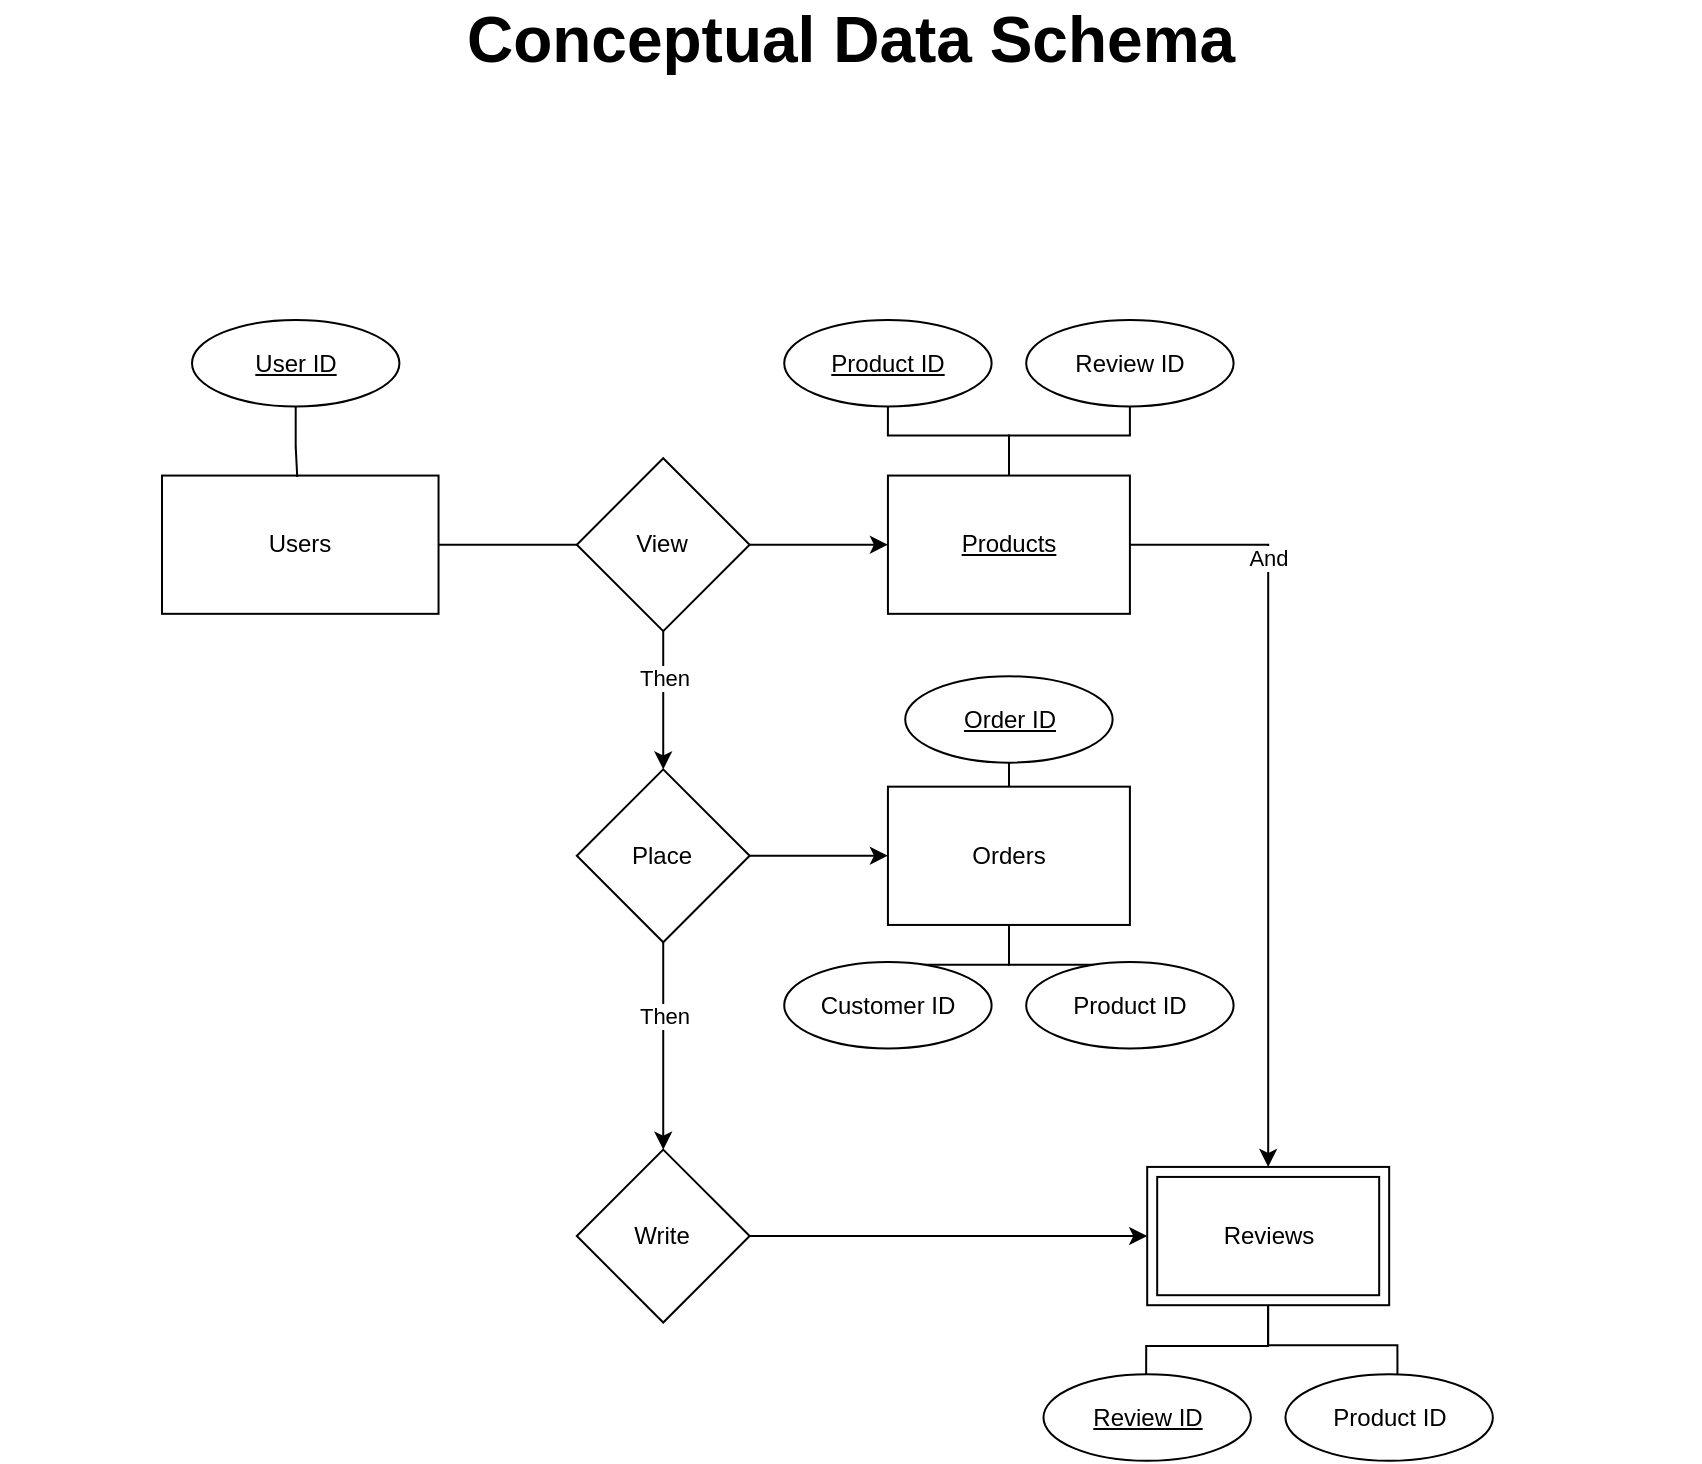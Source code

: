 <mxfile version="22.1.11" type="device">
  <diagram id="R2lEEEUBdFMjLlhIrx00" name="Page-1">
    <mxGraphModel dx="1091" dy="688" grid="0" gridSize="10" guides="1" tooltips="1" connect="0" arrows="1" fold="1" page="1" pageScale="1" pageWidth="850" pageHeight="1100" math="0" shadow="0" extFonts="Permanent Marker^https://fonts.googleapis.com/css?family=Permanent+Marker">
      <root>
        <mxCell id="0" />
        <mxCell id="1" parent="0" />
        <mxCell id="x-eYSmtHhTsa4RCsUitM-84" value="&lt;font style=&quot;font-size: 32px;&quot;&gt;Conceptual Data Schema&lt;/font&gt;" style="text;strokeColor=none;fillColor=none;html=1;fontSize=24;fontStyle=1;verticalAlign=middle;align=center;" parent="1" vertex="1">
          <mxGeometry y="120" width="850" height="40" as="geometry" />
        </mxCell>
        <mxCell id="x-eYSmtHhTsa4RCsUitM-45" value="User ID" style="ellipse;whiteSpace=wrap;html=1;align=center;fontStyle=4;" parent="1" vertex="1">
          <mxGeometry x="96.004" y="280" width="103.704" height="43.211" as="geometry" />
        </mxCell>
        <mxCell id="x-eYSmtHhTsa4RCsUitM-1" value="Users" style="html=1;dashed=0;whiteSpace=wrap;" parent="1" vertex="1">
          <mxGeometry x="81" y="357.779" width="138.272" height="69.137" as="geometry" />
        </mxCell>
        <mxCell id="x-eYSmtHhTsa4RCsUitM-16" value="Products" style="html=1;dashed=0;whiteSpace=wrap;fontStyle=4" parent="1" vertex="1">
          <mxGeometry x="443.963" y="357.779" width="120.988" height="69.137" as="geometry" />
        </mxCell>
        <mxCell id="x-eYSmtHhTsa4RCsUitM-43" style="edgeStyle=orthogonalEdgeStyle;rounded=0;orthogonalLoop=1;jettySize=auto;html=1;entryX=0;entryY=0.5;entryDx=0;entryDy=0;" parent="1" source="x-eYSmtHhTsa4RCsUitM-1" target="x-eYSmtHhTsa4RCsUitM-16" edge="1">
          <mxGeometry relative="1" as="geometry" />
        </mxCell>
        <mxCell id="x-eYSmtHhTsa4RCsUitM-24" value="Write" style="shape=rhombus;html=1;dashed=0;whiteSpace=wrap;perimeter=rhombusPerimeter;" parent="1" vertex="1">
          <mxGeometry x="288.407" y="694.822" width="86.42" height="86.421" as="geometry" />
        </mxCell>
        <mxCell id="x-eYSmtHhTsa4RCsUitM-86" style="edgeStyle=orthogonalEdgeStyle;rounded=0;orthogonalLoop=1;jettySize=auto;html=1;" parent="1" source="x-eYSmtHhTsa4RCsUitM-25" target="x-eYSmtHhTsa4RCsUitM-80" edge="1">
          <mxGeometry relative="1" as="geometry" />
        </mxCell>
        <mxCell id="x-eYSmtHhTsa4RCsUitM-90" style="edgeStyle=orthogonalEdgeStyle;rounded=0;orthogonalLoop=1;jettySize=auto;html=1;" parent="1" source="x-eYSmtHhTsa4RCsUitM-25" target="x-eYSmtHhTsa4RCsUitM-79" edge="1">
          <mxGeometry relative="1" as="geometry" />
        </mxCell>
        <mxCell id="x-eYSmtHhTsa4RCsUitM-25" value="Orders" style="html=1;dashed=0;whiteSpace=wrap;" parent="1" vertex="1">
          <mxGeometry x="443.963" y="513.337" width="120.988" height="69.137" as="geometry" />
        </mxCell>
        <mxCell id="x-eYSmtHhTsa4RCsUitM-19" value="View" style="shape=rhombus;html=1;dashed=0;whiteSpace=wrap;perimeter=rhombusPerimeter;" parent="1" vertex="1">
          <mxGeometry x="288.407" y="349.137" width="86.42" height="86.421" as="geometry" />
        </mxCell>
        <mxCell id="x-eYSmtHhTsa4RCsUitM-39" style="edgeStyle=orthogonalEdgeStyle;rounded=0;orthogonalLoop=1;jettySize=auto;html=1;" parent="1" source="x-eYSmtHhTsa4RCsUitM-23" target="x-eYSmtHhTsa4RCsUitM-24" edge="1">
          <mxGeometry relative="1" as="geometry" />
        </mxCell>
        <mxCell id="x-eYSmtHhTsa4RCsUitM-40" value="Then" style="edgeLabel;html=1;align=center;verticalAlign=middle;resizable=0;points=[];" parent="x-eYSmtHhTsa4RCsUitM-39" vertex="1" connectable="0">
          <mxGeometry x="-0.284" relative="1" as="geometry">
            <mxPoint as="offset" />
          </mxGeometry>
        </mxCell>
        <mxCell id="x-eYSmtHhTsa4RCsUitM-41" style="edgeStyle=orthogonalEdgeStyle;rounded=0;orthogonalLoop=1;jettySize=auto;html=1;" parent="1" source="x-eYSmtHhTsa4RCsUitM-23" target="x-eYSmtHhTsa4RCsUitM-25" edge="1">
          <mxGeometry relative="1" as="geometry" />
        </mxCell>
        <mxCell id="x-eYSmtHhTsa4RCsUitM-23" value="Place" style="shape=rhombus;html=1;dashed=0;whiteSpace=wrap;perimeter=rhombusPerimeter;" parent="1" vertex="1">
          <mxGeometry x="288.407" y="504.695" width="86.42" height="86.421" as="geometry" />
        </mxCell>
        <mxCell id="x-eYSmtHhTsa4RCsUitM-37" style="edgeStyle=orthogonalEdgeStyle;rounded=0;orthogonalLoop=1;jettySize=auto;html=1;" parent="1" source="x-eYSmtHhTsa4RCsUitM-19" target="x-eYSmtHhTsa4RCsUitM-23" edge="1">
          <mxGeometry relative="1" as="geometry" />
        </mxCell>
        <mxCell id="x-eYSmtHhTsa4RCsUitM-38" value="Then" style="edgeLabel;html=1;align=center;verticalAlign=middle;resizable=0;points=[];" parent="x-eYSmtHhTsa4RCsUitM-37" vertex="1" connectable="0">
          <mxGeometry x="-0.314" y="-1" relative="1" as="geometry">
            <mxPoint x="1" as="offset" />
          </mxGeometry>
        </mxCell>
        <mxCell id="x-eYSmtHhTsa4RCsUitM-49" style="edgeStyle=orthogonalEdgeStyle;rounded=0;orthogonalLoop=1;jettySize=auto;html=1;entryX=0.489;entryY=0.01;entryDx=0;entryDy=0;entryPerimeter=0;strokeColor=default;endArrow=none;endFill=0;" parent="1" source="x-eYSmtHhTsa4RCsUitM-45" target="x-eYSmtHhTsa4RCsUitM-1" edge="1">
          <mxGeometry relative="1" as="geometry" />
        </mxCell>
        <mxCell id="x-eYSmtHhTsa4RCsUitM-50" value="Review ID" style="ellipse;whiteSpace=wrap;html=1;align=center;" parent="1" vertex="1">
          <mxGeometry x="513.099" y="280" width="103.704" height="43.211" as="geometry" />
        </mxCell>
        <mxCell id="x-eYSmtHhTsa4RCsUitM-56" style="edgeStyle=orthogonalEdgeStyle;rounded=0;orthogonalLoop=1;jettySize=auto;html=1;endArrow=none;endFill=0;" parent="1" source="x-eYSmtHhTsa4RCsUitM-16" target="x-eYSmtHhTsa4RCsUitM-50" edge="1">
          <mxGeometry relative="1" as="geometry" />
        </mxCell>
        <mxCell id="x-eYSmtHhTsa4RCsUitM-51" value="Product ID" style="ellipse;whiteSpace=wrap;html=1;align=center;fontStyle=4;" parent="1" vertex="1">
          <mxGeometry x="392.111" y="280" width="103.704" height="43.211" as="geometry" />
        </mxCell>
        <mxCell id="x-eYSmtHhTsa4RCsUitM-26" value="Reviews" style="shape=ext;margin=3;double=1;whiteSpace=wrap;html=1;align=center;" parent="1" vertex="1">
          <mxGeometry x="573.593" y="703.464" width="120.988" height="69.137" as="geometry" />
        </mxCell>
        <mxCell id="x-eYSmtHhTsa4RCsUitM-42" style="edgeStyle=orthogonalEdgeStyle;rounded=0;orthogonalLoop=1;jettySize=auto;html=1;" parent="1" source="x-eYSmtHhTsa4RCsUitM-24" target="x-eYSmtHhTsa4RCsUitM-26" edge="1">
          <mxGeometry relative="1" as="geometry" />
        </mxCell>
        <mxCell id="x-eYSmtHhTsa4RCsUitM-63" style="edgeStyle=orthogonalEdgeStyle;rounded=0;orthogonalLoop=1;jettySize=auto;html=1;entryX=0.54;entryY=0.03;entryDx=0;entryDy=0;entryPerimeter=0;endArrow=none;endFill=0;" parent="1" source="x-eYSmtHhTsa4RCsUitM-26" target="x-eYSmtHhTsa4RCsUitM-57" edge="1">
          <mxGeometry relative="1" as="geometry" />
        </mxCell>
        <mxCell id="x-eYSmtHhTsa4RCsUitM-66" style="edgeStyle=orthogonalEdgeStyle;rounded=0;orthogonalLoop=1;jettySize=auto;html=1;entryX=0.495;entryY=0.015;entryDx=0;entryDy=0;entryPerimeter=0;endArrow=none;endFill=0;" parent="1" target="x-eYSmtHhTsa4RCsUitM-58" edge="1">
          <mxGeometry relative="1" as="geometry">
            <mxPoint x="634" y="773" as="sourcePoint" />
            <mxPoint x="573.627" y="805.693" as="targetPoint" />
            <Array as="points">
              <mxPoint x="634" y="793" />
              <mxPoint x="573" y="793" />
            </Array>
          </mxGeometry>
        </mxCell>
        <mxCell id="x-eYSmtHhTsa4RCsUitM-80" value="Order ID" style="ellipse;whiteSpace=wrap;html=1;align=center;fontStyle=4;" parent="1" vertex="1">
          <mxGeometry x="452.606" y="458.126" width="103.704" height="43.211" as="geometry" />
        </mxCell>
        <mxCell id="x-eYSmtHhTsa4RCsUitM-53" style="edgeStyle=orthogonalEdgeStyle;rounded=0;orthogonalLoop=1;jettySize=auto;html=1;endArrow=none;endFill=0;" parent="1" source="x-eYSmtHhTsa4RCsUitM-16" target="x-eYSmtHhTsa4RCsUitM-51" edge="1">
          <mxGeometry relative="1" as="geometry" />
        </mxCell>
        <mxCell id="x-eYSmtHhTsa4RCsUitM-68" style="edgeStyle=orthogonalEdgeStyle;rounded=0;orthogonalLoop=1;jettySize=auto;html=1;" parent="1" source="x-eYSmtHhTsa4RCsUitM-16" target="x-eYSmtHhTsa4RCsUitM-26" edge="1">
          <mxGeometry relative="1" as="geometry">
            <mxPoint x="634.086" y="660.253" as="targetPoint" />
          </mxGeometry>
        </mxCell>
        <mxCell id="x-eYSmtHhTsa4RCsUitM-77" value="And" style="edgeLabel;html=1;align=center;verticalAlign=middle;resizable=0;points=[];" parent="x-eYSmtHhTsa4RCsUitM-68" vertex="1" connectable="0">
          <mxGeometry x="-0.6" relative="1" as="geometry">
            <mxPoint as="offset" />
          </mxGeometry>
        </mxCell>
        <mxCell id="x-eYSmtHhTsa4RCsUitM-57" value="Product ID" style="ellipse;whiteSpace=wrap;html=1;align=center;" parent="1" vertex="1">
          <mxGeometry x="642.728" y="807.169" width="103.704" height="43.211" as="geometry" />
        </mxCell>
        <mxCell id="x-eYSmtHhTsa4RCsUitM-58" value="Review ID" style="ellipse;whiteSpace=wrap;html=1;align=center;fontStyle=4;" parent="1" vertex="1">
          <mxGeometry x="521.741" y="807.169" width="103.704" height="43.211" as="geometry" />
        </mxCell>
        <mxCell id="x-eYSmtHhTsa4RCsUitM-88" style="edgeStyle=orthogonalEdgeStyle;rounded=0;orthogonalLoop=1;jettySize=auto;html=1;entryX=0.507;entryY=0.033;entryDx=0;entryDy=0;entryPerimeter=0;endArrow=none;endFill=0;" parent="1" source="x-eYSmtHhTsa4RCsUitM-25" target="x-eYSmtHhTsa4RCsUitM-81" edge="1">
          <mxGeometry relative="1" as="geometry" />
        </mxCell>
        <mxCell id="x-eYSmtHhTsa4RCsUitM-81" value="Product ID" style="ellipse;whiteSpace=wrap;html=1;align=center;" parent="1" vertex="1">
          <mxGeometry x="513.096" y="601.005" width="103.704" height="43.211" as="geometry" />
        </mxCell>
        <mxCell id="x-eYSmtHhTsa4RCsUitM-79" value="Customer ID" style="ellipse;whiteSpace=wrap;html=1;align=center;" parent="1" vertex="1">
          <mxGeometry x="392.106" y="601.0" width="103.704" height="43.211" as="geometry" />
        </mxCell>
      </root>
    </mxGraphModel>
  </diagram>
</mxfile>
